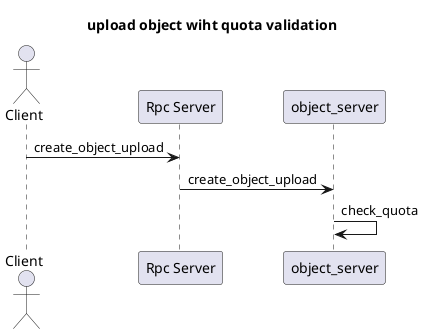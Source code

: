@startuml
/'To generate png file, use https://www.plantuml.com/plantuml '/

title upload object wiht quota validation

scale 1

actor Client order 10
participant "Rpc Server" as RS order 20
participant object_server as OS order 30

Client ->  RS: create_object_upload
RS -> OS: create_object_upload
OS -> OS: check_quota
@enduml
